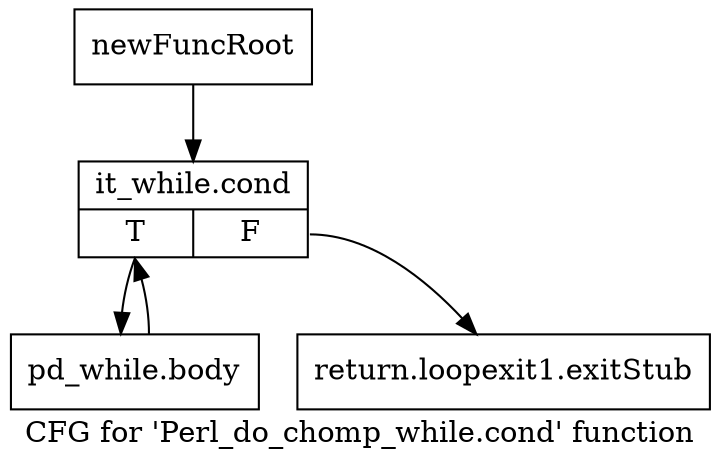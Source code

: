 digraph "CFG for 'Perl_do_chomp_while.cond' function" {
	label="CFG for 'Perl_do_chomp_while.cond' function";

	Node0x4afe6c0 [shape=record,label="{newFuncRoot}"];
	Node0x4afe6c0 -> Node0x4b00c90;
	Node0x4b00c40 [shape=record,label="{return.loopexit1.exitStub}"];
	Node0x4b00c90 [shape=record,label="{it_while.cond|{<s0>T|<s1>F}}"];
	Node0x4b00c90:s0 -> Node0x4b00ce0;
	Node0x4b00c90:s1 -> Node0x4b00c40;
	Node0x4b00ce0 [shape=record,label="{pd_while.body}"];
	Node0x4b00ce0 -> Node0x4b00c90;
}
